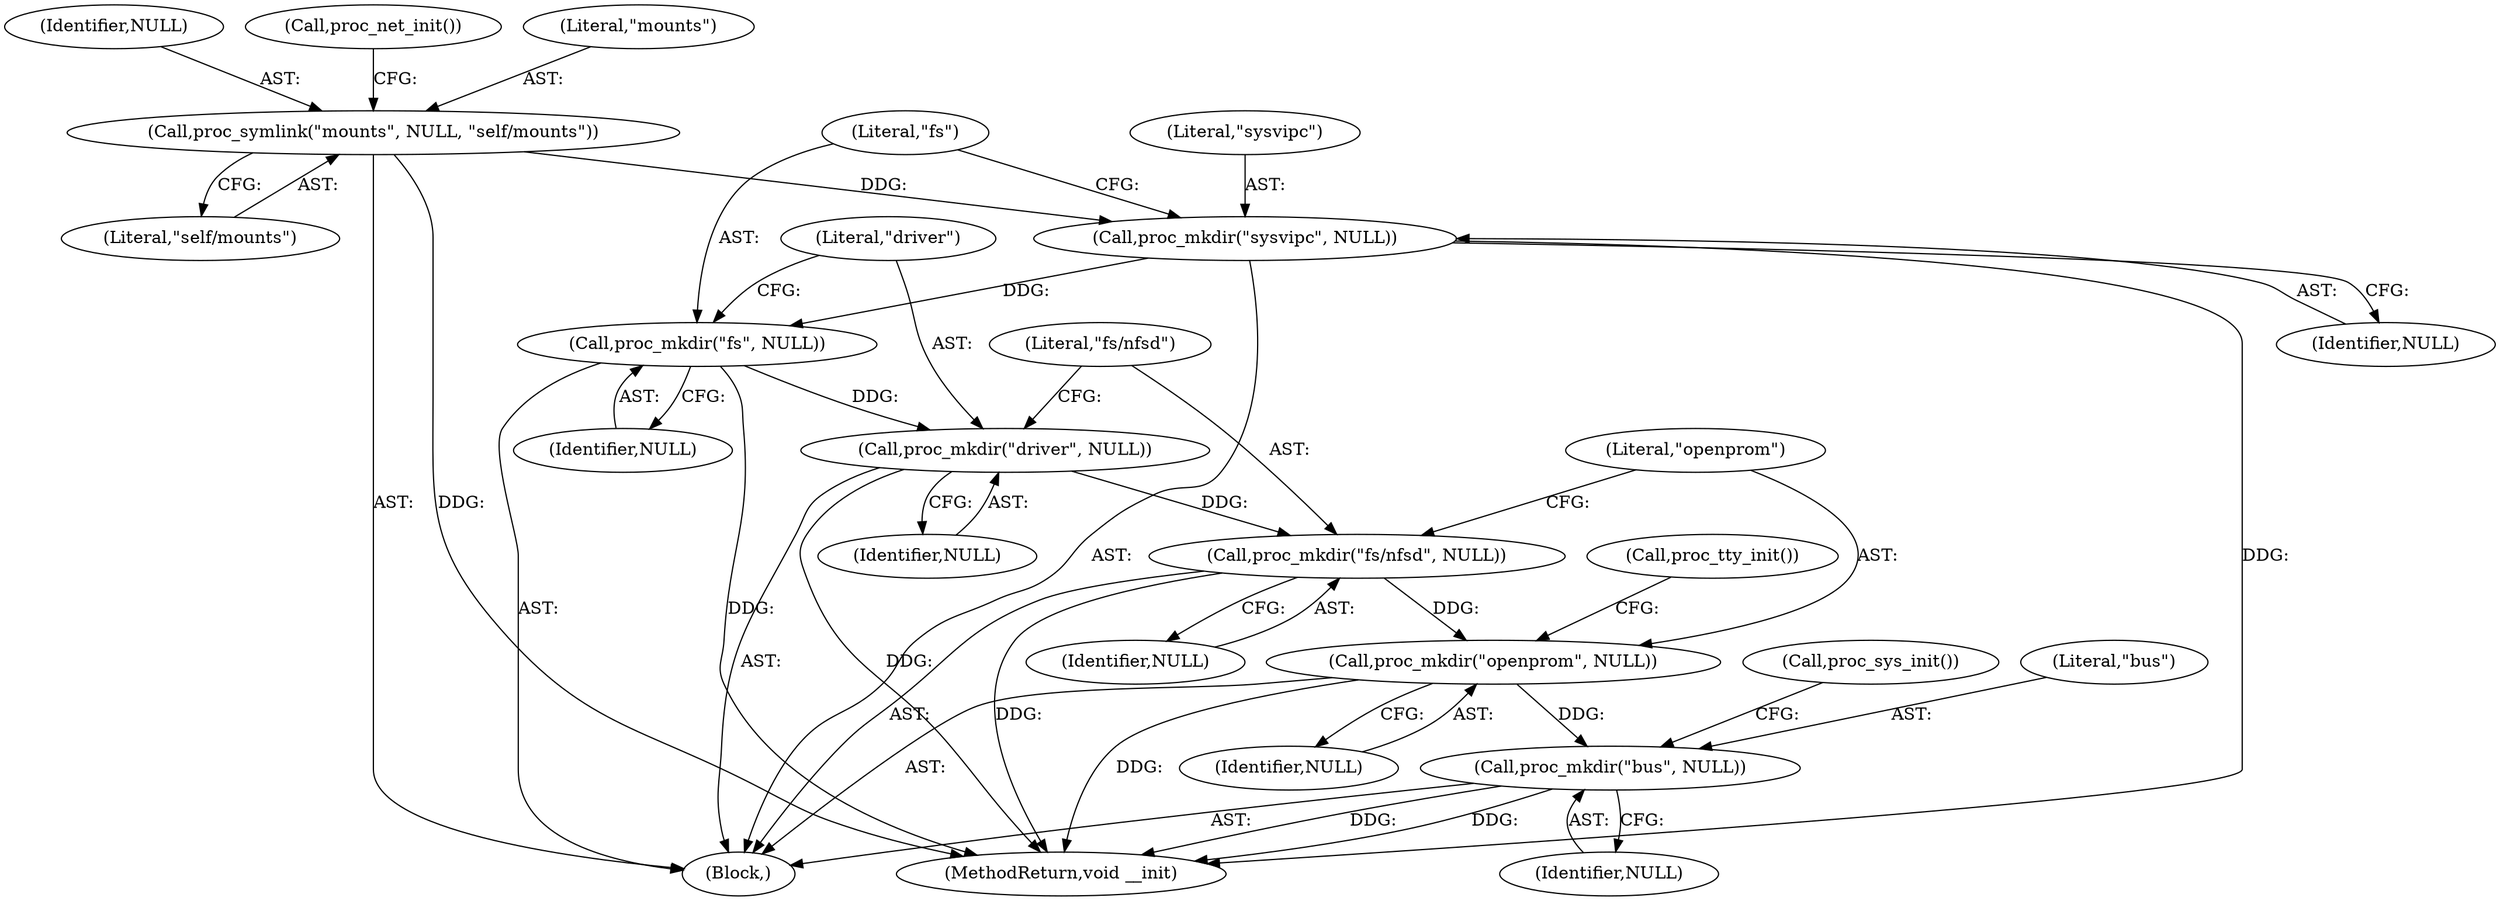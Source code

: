 digraph "0_linux_905ad269c55fc62bee3da29f7b1d1efeba8aa1e1_0@API" {
"1000147" [label="(Call,proc_mkdir(\"driver\", NULL))"];
"1000144" [label="(Call,proc_mkdir(\"fs\", NULL))"];
"1000141" [label="(Call,proc_mkdir(\"sysvipc\", NULL))"];
"1000136" [label="(Call,proc_symlink(\"mounts\", NULL, \"self/mounts\"))"];
"1000150" [label="(Call,proc_mkdir(\"fs/nfsd\", NULL))"];
"1000153" [label="(Call,proc_mkdir(\"openprom\", NULL))"];
"1000158" [label="(Call,proc_mkdir(\"bus\", NULL))"];
"1000160" [label="(Identifier,NULL)"];
"1000138" [label="(Identifier,NULL)"];
"1000104" [label="(Block,)"];
"1000153" [label="(Call,proc_mkdir(\"openprom\", NULL))"];
"1000151" [label="(Literal,\"fs/nfsd\")"];
"1000148" [label="(Literal,\"driver\")"];
"1000147" [label="(Call,proc_mkdir(\"driver\", NULL))"];
"1000158" [label="(Call,proc_mkdir(\"bus\", NULL))"];
"1000145" [label="(Literal,\"fs\")"];
"1000146" [label="(Identifier,NULL)"];
"1000140" [label="(Call,proc_net_init())"];
"1000162" [label="(MethodReturn,void __init)"];
"1000137" [label="(Literal,\"mounts\")"];
"1000161" [label="(Call,proc_sys_init())"];
"1000150" [label="(Call,proc_mkdir(\"fs/nfsd\", NULL))"];
"1000156" [label="(Call,proc_tty_init())"];
"1000136" [label="(Call,proc_symlink(\"mounts\", NULL, \"self/mounts\"))"];
"1000149" [label="(Identifier,NULL)"];
"1000144" [label="(Call,proc_mkdir(\"fs\", NULL))"];
"1000142" [label="(Literal,\"sysvipc\")"];
"1000139" [label="(Literal,\"self/mounts\")"];
"1000159" [label="(Literal,\"bus\")"];
"1000154" [label="(Literal,\"openprom\")"];
"1000155" [label="(Identifier,NULL)"];
"1000141" [label="(Call,proc_mkdir(\"sysvipc\", NULL))"];
"1000152" [label="(Identifier,NULL)"];
"1000143" [label="(Identifier,NULL)"];
"1000147" -> "1000104"  [label="AST: "];
"1000147" -> "1000149"  [label="CFG: "];
"1000148" -> "1000147"  [label="AST: "];
"1000149" -> "1000147"  [label="AST: "];
"1000151" -> "1000147"  [label="CFG: "];
"1000147" -> "1000162"  [label="DDG: "];
"1000144" -> "1000147"  [label="DDG: "];
"1000147" -> "1000150"  [label="DDG: "];
"1000144" -> "1000104"  [label="AST: "];
"1000144" -> "1000146"  [label="CFG: "];
"1000145" -> "1000144"  [label="AST: "];
"1000146" -> "1000144"  [label="AST: "];
"1000148" -> "1000144"  [label="CFG: "];
"1000144" -> "1000162"  [label="DDG: "];
"1000141" -> "1000144"  [label="DDG: "];
"1000141" -> "1000104"  [label="AST: "];
"1000141" -> "1000143"  [label="CFG: "];
"1000142" -> "1000141"  [label="AST: "];
"1000143" -> "1000141"  [label="AST: "];
"1000145" -> "1000141"  [label="CFG: "];
"1000141" -> "1000162"  [label="DDG: "];
"1000136" -> "1000141"  [label="DDG: "];
"1000136" -> "1000104"  [label="AST: "];
"1000136" -> "1000139"  [label="CFG: "];
"1000137" -> "1000136"  [label="AST: "];
"1000138" -> "1000136"  [label="AST: "];
"1000139" -> "1000136"  [label="AST: "];
"1000140" -> "1000136"  [label="CFG: "];
"1000136" -> "1000162"  [label="DDG: "];
"1000150" -> "1000104"  [label="AST: "];
"1000150" -> "1000152"  [label="CFG: "];
"1000151" -> "1000150"  [label="AST: "];
"1000152" -> "1000150"  [label="AST: "];
"1000154" -> "1000150"  [label="CFG: "];
"1000150" -> "1000162"  [label="DDG: "];
"1000150" -> "1000153"  [label="DDG: "];
"1000153" -> "1000104"  [label="AST: "];
"1000153" -> "1000155"  [label="CFG: "];
"1000154" -> "1000153"  [label="AST: "];
"1000155" -> "1000153"  [label="AST: "];
"1000156" -> "1000153"  [label="CFG: "];
"1000153" -> "1000162"  [label="DDG: "];
"1000153" -> "1000158"  [label="DDG: "];
"1000158" -> "1000104"  [label="AST: "];
"1000158" -> "1000160"  [label="CFG: "];
"1000159" -> "1000158"  [label="AST: "];
"1000160" -> "1000158"  [label="AST: "];
"1000161" -> "1000158"  [label="CFG: "];
"1000158" -> "1000162"  [label="DDG: "];
"1000158" -> "1000162"  [label="DDG: "];
}
